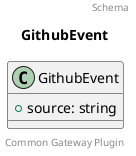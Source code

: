 @startuml
title: GithubEvent
footer: Common Gateway Plugin
header: Schema

class GithubEvent {
  + source: string
}
@enduml
